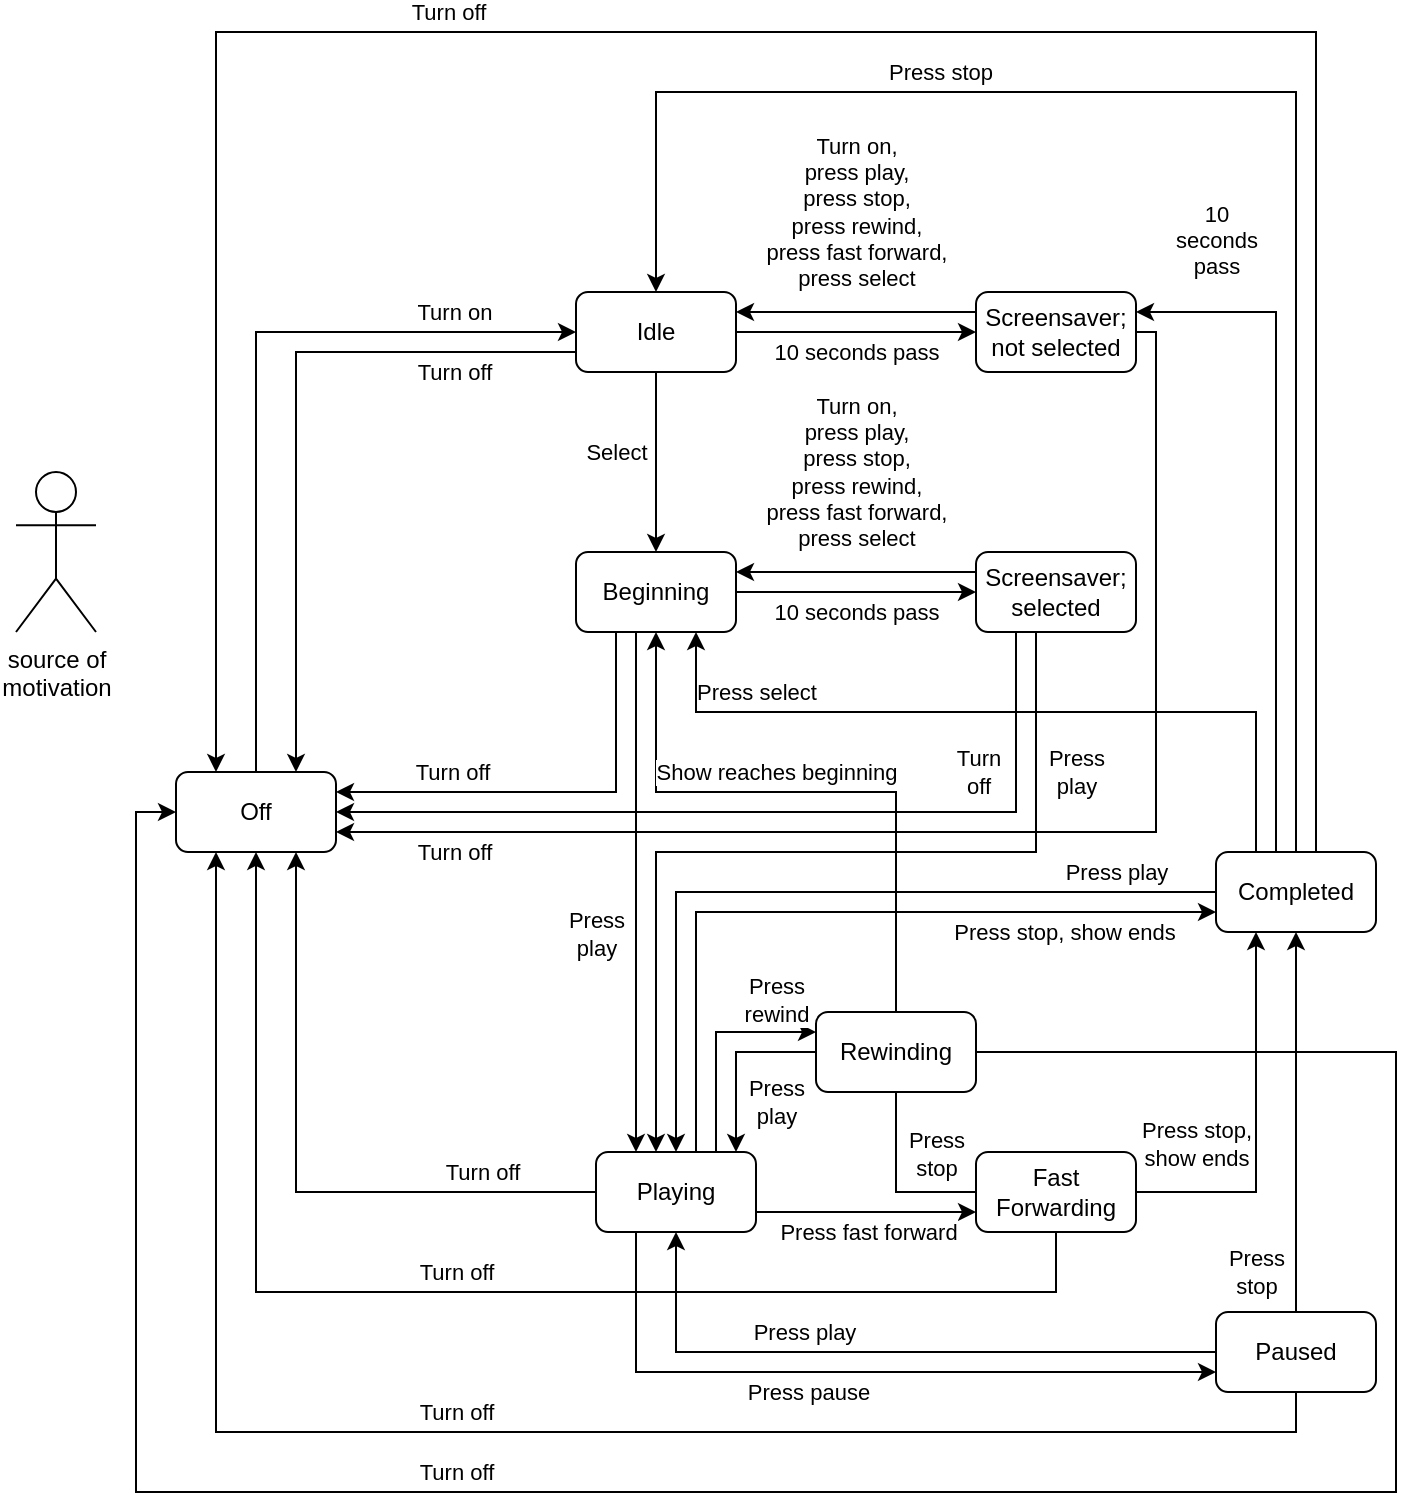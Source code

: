 <mxfile version="15.9.1" type="device"><diagram id="ImNgz07-H9jHWwPq1788" name="Page-1"><mxGraphModel dx="1422" dy="780" grid="1" gridSize="10" guides="1" tooltips="1" connect="1" arrows="1" fold="1" page="1" pageScale="1" pageWidth="850" pageHeight="1100" math="0" shadow="0"><root><mxCell id="0"/><mxCell id="1" parent="0"/><mxCell id="txDDzRzJCGKcnBvuYpR2-5" style="edgeStyle=orthogonalEdgeStyle;rounded=0;orthogonalLoop=1;jettySize=auto;html=1;" parent="1" source="txDDzRzJCGKcnBvuYpR2-1" target="txDDzRzJCGKcnBvuYpR2-3" edge="1"><mxGeometry relative="1" as="geometry"><Array as="points"><mxPoint x="200" y="300"/></Array></mxGeometry></mxCell><mxCell id="txDDzRzJCGKcnBvuYpR2-7" value="Turn on" style="edgeLabel;html=1;align=center;verticalAlign=middle;resizable=0;points=[];" parent="txDDzRzJCGKcnBvuYpR2-5" vertex="1" connectable="0"><mxGeometry x="0.452" y="2" relative="1" as="geometry"><mxPoint x="43" y="-8" as="offset"/></mxGeometry></mxCell><mxCell id="txDDzRzJCGKcnBvuYpR2-1" value="Off" style="rounded=1;whiteSpace=wrap;html=1;" parent="1" vertex="1"><mxGeometry x="160" y="520" width="80" height="40" as="geometry"/></mxCell><mxCell id="txDDzRzJCGKcnBvuYpR2-4" style="edgeStyle=orthogonalEdgeStyle;rounded=0;orthogonalLoop=1;jettySize=auto;html=1;" parent="1" source="txDDzRzJCGKcnBvuYpR2-3" target="txDDzRzJCGKcnBvuYpR2-1" edge="1"><mxGeometry relative="1" as="geometry"><Array as="points"><mxPoint x="220" y="310"/></Array></mxGeometry></mxCell><mxCell id="txDDzRzJCGKcnBvuYpR2-6" value="Turn off" style="edgeLabel;html=1;align=center;verticalAlign=middle;resizable=0;points=[];" parent="txDDzRzJCGKcnBvuYpR2-4" vertex="1" connectable="0"><mxGeometry x="-0.456" y="-2" relative="1" as="geometry"><mxPoint x="34" y="12" as="offset"/></mxGeometry></mxCell><mxCell id="txDDzRzJCGKcnBvuYpR2-9" style="edgeStyle=orthogonalEdgeStyle;rounded=0;orthogonalLoop=1;jettySize=auto;html=1;" parent="1" source="txDDzRzJCGKcnBvuYpR2-3" target="txDDzRzJCGKcnBvuYpR2-8" edge="1"><mxGeometry relative="1" as="geometry"><Array as="points"><mxPoint x="480" y="300"/><mxPoint x="480" y="300"/></Array></mxGeometry></mxCell><mxCell id="txDDzRzJCGKcnBvuYpR2-11" value="10 seconds pass" style="edgeLabel;html=1;align=center;verticalAlign=middle;resizable=0;points=[];" parent="txDDzRzJCGKcnBvuYpR2-9" vertex="1" connectable="0"><mxGeometry x="-0.317" y="-1" relative="1" as="geometry"><mxPoint x="19" y="9" as="offset"/></mxGeometry></mxCell><mxCell id="txDDzRzJCGKcnBvuYpR2-19" style="edgeStyle=orthogonalEdgeStyle;rounded=0;orthogonalLoop=1;jettySize=auto;html=1;" parent="1" source="txDDzRzJCGKcnBvuYpR2-3" target="txDDzRzJCGKcnBvuYpR2-15" edge="1"><mxGeometry relative="1" as="geometry"/></mxCell><mxCell id="txDDzRzJCGKcnBvuYpR2-20" value="Select" style="edgeLabel;html=1;align=center;verticalAlign=middle;resizable=0;points=[];" parent="txDDzRzJCGKcnBvuYpR2-19" vertex="1" connectable="0"><mxGeometry x="0.267" y="-2" relative="1" as="geometry"><mxPoint x="-18" y="-17" as="offset"/></mxGeometry></mxCell><mxCell id="txDDzRzJCGKcnBvuYpR2-3" value="Idle" style="rounded=1;whiteSpace=wrap;html=1;" parent="1" vertex="1"><mxGeometry x="360" y="280" width="80" height="40" as="geometry"/></mxCell><mxCell id="txDDzRzJCGKcnBvuYpR2-10" style="edgeStyle=orthogonalEdgeStyle;rounded=0;orthogonalLoop=1;jettySize=auto;html=1;" parent="1" source="txDDzRzJCGKcnBvuYpR2-8" target="txDDzRzJCGKcnBvuYpR2-3" edge="1"><mxGeometry relative="1" as="geometry"><Array as="points"><mxPoint x="490" y="290"/><mxPoint x="490" y="290"/></Array></mxGeometry></mxCell><mxCell id="txDDzRzJCGKcnBvuYpR2-12" value="&lt;div&gt;Turn on,&lt;/div&gt;&lt;div&gt;press play,&lt;/div&gt;&lt;div&gt;press stop,&lt;/div&gt;&lt;div&gt;press rewind,&lt;/div&gt;&lt;div&gt;press fast forward,&lt;/div&gt;&lt;div&gt;press select&lt;br&gt;&lt;/div&gt;" style="edgeLabel;html=1;align=center;verticalAlign=middle;resizable=0;points=[];" parent="txDDzRzJCGKcnBvuYpR2-10" vertex="1" connectable="0"><mxGeometry x="0.217" relative="1" as="geometry"><mxPoint x="13" y="-50" as="offset"/></mxGeometry></mxCell><mxCell id="txDDzRzJCGKcnBvuYpR2-66" style="edgeStyle=orthogonalEdgeStyle;rounded=0;orthogonalLoop=1;jettySize=auto;html=1;" parent="1" source="txDDzRzJCGKcnBvuYpR2-8" target="txDDzRzJCGKcnBvuYpR2-1" edge="1"><mxGeometry relative="1" as="geometry"><Array as="points"><mxPoint x="650" y="300"/><mxPoint x="650" y="550"/></Array></mxGeometry></mxCell><mxCell id="txDDzRzJCGKcnBvuYpR2-69" value="Turn off" style="edgeLabel;html=1;align=center;verticalAlign=middle;resizable=0;points=[];" parent="txDDzRzJCGKcnBvuYpR2-66" vertex="1" connectable="0"><mxGeometry x="0.824" relative="1" as="geometry"><mxPoint y="10" as="offset"/></mxGeometry></mxCell><mxCell id="txDDzRzJCGKcnBvuYpR2-8" value="Screensaver; not selected" style="rounded=1;whiteSpace=wrap;html=1;" parent="1" vertex="1"><mxGeometry x="560" y="280" width="80" height="40" as="geometry"/></mxCell><mxCell id="txDDzRzJCGKcnBvuYpR2-13" style="edgeStyle=orthogonalEdgeStyle;rounded=0;orthogonalLoop=1;jettySize=auto;html=1;" parent="1" source="txDDzRzJCGKcnBvuYpR2-15" target="txDDzRzJCGKcnBvuYpR2-18" edge="1"><mxGeometry relative="1" as="geometry"><Array as="points"><mxPoint x="480" y="430"/><mxPoint x="480" y="430"/></Array></mxGeometry></mxCell><mxCell id="txDDzRzJCGKcnBvuYpR2-14" value="10 seconds pass" style="edgeLabel;html=1;align=center;verticalAlign=middle;resizable=0;points=[];" parent="txDDzRzJCGKcnBvuYpR2-13" vertex="1" connectable="0"><mxGeometry x="-0.317" y="-1" relative="1" as="geometry"><mxPoint x="19" y="9" as="offset"/></mxGeometry></mxCell><mxCell id="txDDzRzJCGKcnBvuYpR2-21" style="edgeStyle=orthogonalEdgeStyle;rounded=0;orthogonalLoop=1;jettySize=auto;html=1;" parent="1" source="txDDzRzJCGKcnBvuYpR2-15" target="txDDzRzJCGKcnBvuYpR2-1" edge="1"><mxGeometry relative="1" as="geometry"><Array as="points"><mxPoint x="380" y="530"/></Array></mxGeometry></mxCell><mxCell id="txDDzRzJCGKcnBvuYpR2-22" value="Turn off" style="edgeLabel;html=1;align=center;verticalAlign=middle;resizable=0;points=[];" parent="txDDzRzJCGKcnBvuYpR2-21" vertex="1" connectable="0"><mxGeometry x="0.548" y="2" relative="1" as="geometry"><mxPoint x="8" y="-12" as="offset"/></mxGeometry></mxCell><mxCell id="txDDzRzJCGKcnBvuYpR2-31" style="edgeStyle=orthogonalEdgeStyle;rounded=0;orthogonalLoop=1;jettySize=auto;html=1;" parent="1" source="txDDzRzJCGKcnBvuYpR2-15" target="txDDzRzJCGKcnBvuYpR2-30" edge="1"><mxGeometry relative="1" as="geometry"><Array as="points"><mxPoint x="390" y="510"/><mxPoint x="390" y="510"/></Array></mxGeometry></mxCell><mxCell id="txDDzRzJCGKcnBvuYpR2-33" value="&lt;div&gt;Press&lt;/div&gt;&lt;div&gt;play&lt;/div&gt;" style="edgeLabel;html=1;align=center;verticalAlign=middle;resizable=0;points=[];" parent="txDDzRzJCGKcnBvuYpR2-31" vertex="1" connectable="0"><mxGeometry x="0.157" y="-1" relative="1" as="geometry"><mxPoint x="-19" as="offset"/></mxGeometry></mxCell><mxCell id="txDDzRzJCGKcnBvuYpR2-15" value="Beginning" style="rounded=1;whiteSpace=wrap;html=1;" parent="1" vertex="1"><mxGeometry x="360" y="410" width="80" height="40" as="geometry"/></mxCell><mxCell id="txDDzRzJCGKcnBvuYpR2-16" style="edgeStyle=orthogonalEdgeStyle;rounded=0;orthogonalLoop=1;jettySize=auto;html=1;" parent="1" source="txDDzRzJCGKcnBvuYpR2-18" target="txDDzRzJCGKcnBvuYpR2-15" edge="1"><mxGeometry relative="1" as="geometry"><Array as="points"><mxPoint x="490" y="420"/><mxPoint x="490" y="420"/></Array></mxGeometry></mxCell><mxCell id="txDDzRzJCGKcnBvuYpR2-17" value="&lt;div&gt;Turn on,&lt;/div&gt;&lt;div&gt;press play,&lt;/div&gt;&lt;div&gt;press stop,&lt;/div&gt;&lt;div&gt;press rewind,&lt;/div&gt;&lt;div&gt;press fast forward,&lt;/div&gt;&lt;div&gt;press select&lt;br&gt;&lt;/div&gt;" style="edgeLabel;html=1;align=center;verticalAlign=middle;resizable=0;points=[];" parent="txDDzRzJCGKcnBvuYpR2-16" vertex="1" connectable="0"><mxGeometry x="0.217" relative="1" as="geometry"><mxPoint x="13" y="-50" as="offset"/></mxGeometry></mxCell><mxCell id="txDDzRzJCGKcnBvuYpR2-67" style="edgeStyle=orthogonalEdgeStyle;rounded=0;orthogonalLoop=1;jettySize=auto;html=1;" parent="1" source="txDDzRzJCGKcnBvuYpR2-18" target="txDDzRzJCGKcnBvuYpR2-1" edge="1"><mxGeometry relative="1" as="geometry"><Array as="points"><mxPoint x="580" y="540"/></Array></mxGeometry></mxCell><mxCell id="txDDzRzJCGKcnBvuYpR2-68" value="&lt;div&gt;Turn&lt;/div&gt;&lt;div&gt;off&lt;/div&gt;" style="edgeLabel;html=1;align=center;verticalAlign=middle;resizable=0;points=[];" parent="txDDzRzJCGKcnBvuYpR2-67" vertex="1" connectable="0"><mxGeometry x="0.049" y="-2" relative="1" as="geometry"><mxPoint x="116" y="-18" as="offset"/></mxGeometry></mxCell><mxCell id="AhK_boZcdwmLsA53BOSf-11" style="edgeStyle=orthogonalEdgeStyle;rounded=0;orthogonalLoop=1;jettySize=auto;html=1;" edge="1" parent="1" source="txDDzRzJCGKcnBvuYpR2-18" target="txDDzRzJCGKcnBvuYpR2-30"><mxGeometry relative="1" as="geometry"><Array as="points"><mxPoint x="590" y="560"/><mxPoint x="400" y="560"/></Array></mxGeometry></mxCell><mxCell id="AhK_boZcdwmLsA53BOSf-12" value="&lt;div&gt;Press&lt;/div&gt;&lt;div&gt;play&lt;br&gt;&lt;/div&gt;" style="edgeLabel;html=1;align=center;verticalAlign=middle;resizable=0;points=[];" vertex="1" connectable="0" parent="AhK_boZcdwmLsA53BOSf-11"><mxGeometry x="-0.64" y="1" relative="1" as="geometry"><mxPoint x="19" y="-11" as="offset"/></mxGeometry></mxCell><mxCell id="txDDzRzJCGKcnBvuYpR2-18" value="Screensaver; selected" style="rounded=1;whiteSpace=wrap;html=1;" parent="1" vertex="1"><mxGeometry x="560" y="410" width="80" height="40" as="geometry"/></mxCell><mxCell id="txDDzRzJCGKcnBvuYpR2-24" style="edgeStyle=orthogonalEdgeStyle;rounded=0;orthogonalLoop=1;jettySize=auto;html=1;" parent="1" source="txDDzRzJCGKcnBvuYpR2-23" target="txDDzRzJCGKcnBvuYpR2-8" edge="1"><mxGeometry relative="1" as="geometry"><mxPoint x="740" y="520" as="sourcePoint"/><mxPoint x="720" y="300" as="targetPoint"/><Array as="points"><mxPoint x="710" y="290"/></Array></mxGeometry></mxCell><mxCell id="txDDzRzJCGKcnBvuYpR2-25" value="&lt;div&gt;10&lt;/div&gt;&lt;div&gt;seconds&lt;/div&gt;&lt;div&gt;pass&lt;/div&gt;" style="edgeLabel;html=1;align=center;verticalAlign=middle;resizable=0;points=[];" parent="txDDzRzJCGKcnBvuYpR2-24" vertex="1" connectable="0"><mxGeometry x="0.292" y="-1" relative="1" as="geometry"><mxPoint x="-31" y="-87" as="offset"/></mxGeometry></mxCell><mxCell id="txDDzRzJCGKcnBvuYpR2-26" style="edgeStyle=orthogonalEdgeStyle;rounded=0;orthogonalLoop=1;jettySize=auto;html=1;" parent="1" source="txDDzRzJCGKcnBvuYpR2-23" target="txDDzRzJCGKcnBvuYpR2-3" edge="1"><mxGeometry relative="1" as="geometry"><Array as="points"><mxPoint x="720" y="180"/><mxPoint x="400" y="180"/></Array></mxGeometry></mxCell><mxCell id="txDDzRzJCGKcnBvuYpR2-27" value="Press stop" style="edgeLabel;html=1;align=center;verticalAlign=middle;resizable=0;points=[];" parent="txDDzRzJCGKcnBvuYpR2-26" vertex="1" connectable="0"><mxGeometry x="0.45" y="-2" relative="1" as="geometry"><mxPoint x="22" y="-8" as="offset"/></mxGeometry></mxCell><mxCell id="txDDzRzJCGKcnBvuYpR2-28" style="edgeStyle=orthogonalEdgeStyle;rounded=0;orthogonalLoop=1;jettySize=auto;html=1;" parent="1" source="txDDzRzJCGKcnBvuYpR2-23" target="txDDzRzJCGKcnBvuYpR2-1" edge="1"><mxGeometry relative="1" as="geometry"><Array as="points"><mxPoint x="730" y="150"/><mxPoint x="180" y="150"/></Array></mxGeometry></mxCell><mxCell id="txDDzRzJCGKcnBvuYpR2-29" value="Turn off" style="edgeLabel;html=1;align=center;verticalAlign=middle;resizable=0;points=[];" parent="txDDzRzJCGKcnBvuYpR2-28" vertex="1" connectable="0"><mxGeometry x="0.23" y="-1" relative="1" as="geometry"><mxPoint x="-26" y="-9" as="offset"/></mxGeometry></mxCell><mxCell id="txDDzRzJCGKcnBvuYpR2-32" style="edgeStyle=orthogonalEdgeStyle;rounded=0;orthogonalLoop=1;jettySize=auto;html=1;" parent="1" source="txDDzRzJCGKcnBvuYpR2-23" target="txDDzRzJCGKcnBvuYpR2-30" edge="1"><mxGeometry relative="1" as="geometry"><Array as="points"><mxPoint x="410" y="580"/></Array></mxGeometry></mxCell><mxCell id="txDDzRzJCGKcnBvuYpR2-34" value="Press play" style="edgeLabel;html=1;align=center;verticalAlign=middle;resizable=0;points=[];" parent="txDDzRzJCGKcnBvuYpR2-32" vertex="1" connectable="0"><mxGeometry x="-0.168" relative="1" as="geometry"><mxPoint x="116" y="-10" as="offset"/></mxGeometry></mxCell><mxCell id="AhK_boZcdwmLsA53BOSf-9" style="edgeStyle=orthogonalEdgeStyle;rounded=0;orthogonalLoop=1;jettySize=auto;html=1;" edge="1" parent="1" source="txDDzRzJCGKcnBvuYpR2-23" target="txDDzRzJCGKcnBvuYpR2-15"><mxGeometry relative="1" as="geometry"><Array as="points"><mxPoint x="700" y="490"/><mxPoint x="420" y="490"/></Array></mxGeometry></mxCell><mxCell id="AhK_boZcdwmLsA53BOSf-10" value="Press select" style="edgeLabel;html=1;align=center;verticalAlign=middle;resizable=0;points=[];" vertex="1" connectable="0" parent="AhK_boZcdwmLsA53BOSf-9"><mxGeometry x="0.518" y="-3" relative="1" as="geometry"><mxPoint x="-24" y="-7" as="offset"/></mxGeometry></mxCell><mxCell id="txDDzRzJCGKcnBvuYpR2-23" value="Completed" style="rounded=1;whiteSpace=wrap;html=1;" parent="1" vertex="1"><mxGeometry x="680" y="560" width="80" height="40" as="geometry"/></mxCell><mxCell id="txDDzRzJCGKcnBvuYpR2-35" style="edgeStyle=orthogonalEdgeStyle;rounded=0;orthogonalLoop=1;jettySize=auto;html=1;" parent="1" source="txDDzRzJCGKcnBvuYpR2-30" target="txDDzRzJCGKcnBvuYpR2-23" edge="1"><mxGeometry relative="1" as="geometry"><Array as="points"><mxPoint x="420" y="590"/></Array></mxGeometry></mxCell><mxCell id="txDDzRzJCGKcnBvuYpR2-36" value="Press stop, show ends" style="edgeLabel;html=1;align=center;verticalAlign=middle;resizable=0;points=[];" parent="txDDzRzJCGKcnBvuYpR2-35" vertex="1" connectable="0"><mxGeometry x="0.106" y="-3" relative="1" as="geometry"><mxPoint x="94" y="7" as="offset"/></mxGeometry></mxCell><mxCell id="txDDzRzJCGKcnBvuYpR2-38" style="edgeStyle=orthogonalEdgeStyle;rounded=0;orthogonalLoop=1;jettySize=auto;html=1;" parent="1" target="txDDzRzJCGKcnBvuYpR2-37" edge="1" source="txDDzRzJCGKcnBvuYpR2-30"><mxGeometry relative="1" as="geometry"><mxPoint x="430" y="700" as="sourcePoint"/><Array as="points"><mxPoint x="460" y="740"/><mxPoint x="460" y="740"/></Array></mxGeometry></mxCell><mxCell id="txDDzRzJCGKcnBvuYpR2-39" value="Press fast forward" style="edgeLabel;html=1;align=center;verticalAlign=middle;resizable=0;points=[];" parent="txDDzRzJCGKcnBvuYpR2-38" vertex="1" connectable="0"><mxGeometry x="-0.325" relative="1" as="geometry"><mxPoint x="19" y="10" as="offset"/></mxGeometry></mxCell><mxCell id="txDDzRzJCGKcnBvuYpR2-44" style="edgeStyle=orthogonalEdgeStyle;rounded=0;orthogonalLoop=1;jettySize=auto;html=1;" parent="1" source="txDDzRzJCGKcnBvuYpR2-30" target="txDDzRzJCGKcnBvuYpR2-1" edge="1"><mxGeometry relative="1" as="geometry"><Array as="points"><mxPoint x="220" y="730"/></Array></mxGeometry></mxCell><mxCell id="txDDzRzJCGKcnBvuYpR2-45" value="Turn off" style="edgeLabel;html=1;align=center;verticalAlign=middle;resizable=0;points=[];" parent="txDDzRzJCGKcnBvuYpR2-44" vertex="1" connectable="0"><mxGeometry x="-0.56" relative="1" as="geometry"><mxPoint x="13" y="-10" as="offset"/></mxGeometry></mxCell><mxCell id="txDDzRzJCGKcnBvuYpR2-49" style="edgeStyle=orthogonalEdgeStyle;rounded=0;orthogonalLoop=1;jettySize=auto;html=1;" parent="1" source="txDDzRzJCGKcnBvuYpR2-30" target="txDDzRzJCGKcnBvuYpR2-47" edge="1"><mxGeometry relative="1" as="geometry"><Array as="points"><mxPoint x="430" y="650"/></Array></mxGeometry></mxCell><mxCell id="txDDzRzJCGKcnBvuYpR2-52" value="&lt;div&gt;Press&lt;/div&gt;&lt;div&gt;rewind&lt;/div&gt;" style="edgeLabel;html=1;align=center;verticalAlign=middle;resizable=0;points=[];" parent="txDDzRzJCGKcnBvuYpR2-49" vertex="1" connectable="0"><mxGeometry x="-0.186" y="-2" relative="1" as="geometry"><mxPoint x="28" y="-31" as="offset"/></mxGeometry></mxCell><mxCell id="txDDzRzJCGKcnBvuYpR2-60" style="edgeStyle=orthogonalEdgeStyle;rounded=0;orthogonalLoop=1;jettySize=auto;html=1;" parent="1" source="txDDzRzJCGKcnBvuYpR2-30" target="txDDzRzJCGKcnBvuYpR2-48" edge="1"><mxGeometry relative="1" as="geometry"><Array as="points"><mxPoint x="390" y="820"/></Array></mxGeometry></mxCell><mxCell id="txDDzRzJCGKcnBvuYpR2-62" value="Press pause" style="edgeLabel;html=1;align=center;verticalAlign=middle;resizable=0;points=[];" parent="txDDzRzJCGKcnBvuYpR2-60" vertex="1" connectable="0"><mxGeometry x="-0.232" y="-1" relative="1" as="geometry"><mxPoint x="18" y="9" as="offset"/></mxGeometry></mxCell><mxCell id="txDDzRzJCGKcnBvuYpR2-30" value="Playing" style="rounded=1;whiteSpace=wrap;html=1;" parent="1" vertex="1"><mxGeometry x="370" y="710" width="80" height="40" as="geometry"/></mxCell><mxCell id="txDDzRzJCGKcnBvuYpR2-40" style="edgeStyle=orthogonalEdgeStyle;rounded=0;orthogonalLoop=1;jettySize=auto;html=1;" parent="1" source="txDDzRzJCGKcnBvuYpR2-37" target="txDDzRzJCGKcnBvuYpR2-23" edge="1"><mxGeometry relative="1" as="geometry"><Array as="points"><mxPoint x="700" y="730"/></Array></mxGeometry></mxCell><mxCell id="txDDzRzJCGKcnBvuYpR2-41" value="&lt;div&gt;Press stop,&lt;/div&gt;&lt;div&gt;show ends&lt;br&gt;&lt;/div&gt;" style="edgeLabel;html=1;align=center;verticalAlign=middle;resizable=0;points=[];" parent="txDDzRzJCGKcnBvuYpR2-40" vertex="1" connectable="0"><mxGeometry x="0.027" relative="1" as="geometry"><mxPoint x="-30" y="13" as="offset"/></mxGeometry></mxCell><mxCell id="txDDzRzJCGKcnBvuYpR2-42" style="edgeStyle=orthogonalEdgeStyle;rounded=0;orthogonalLoop=1;jettySize=auto;html=1;" parent="1" source="txDDzRzJCGKcnBvuYpR2-37" target="txDDzRzJCGKcnBvuYpR2-1" edge="1"><mxGeometry relative="1" as="geometry"><Array as="points"><mxPoint x="600" y="780"/><mxPoint x="200" y="780"/></Array></mxGeometry></mxCell><mxCell id="txDDzRzJCGKcnBvuYpR2-43" value="Turn off" style="edgeLabel;html=1;align=center;verticalAlign=middle;resizable=0;points=[];" parent="txDDzRzJCGKcnBvuYpR2-42" vertex="1" connectable="0"><mxGeometry x="0.176" y="3" relative="1" as="geometry"><mxPoint x="52" y="-13" as="offset"/></mxGeometry></mxCell><mxCell id="txDDzRzJCGKcnBvuYpR2-50" style="edgeStyle=orthogonalEdgeStyle;rounded=0;orthogonalLoop=1;jettySize=auto;html=1;" parent="1" source="txDDzRzJCGKcnBvuYpR2-47" target="txDDzRzJCGKcnBvuYpR2-30" edge="1"><mxGeometry relative="1" as="geometry"><Array as="points"><mxPoint x="440" y="660"/></Array></mxGeometry></mxCell><mxCell id="txDDzRzJCGKcnBvuYpR2-51" value="&lt;div&gt;Press&lt;/div&gt;&lt;div&gt;play&lt;/div&gt;" style="edgeLabel;html=1;align=center;verticalAlign=middle;resizable=0;points=[];" parent="txDDzRzJCGKcnBvuYpR2-50" vertex="1" connectable="0"><mxGeometry x="0.229" y="-3" relative="1" as="geometry"><mxPoint x="23" y="9" as="offset"/></mxGeometry></mxCell><mxCell id="hj3xUQz-XA5Sj5miPDgY-1" style="edgeStyle=orthogonalEdgeStyle;rounded=0;orthogonalLoop=1;jettySize=auto;html=1;" parent="1" source="txDDzRzJCGKcnBvuYpR2-47" target="txDDzRzJCGKcnBvuYpR2-1" edge="1"><mxGeometry relative="1" as="geometry"><mxPoint x="790" y="730" as="targetPoint"/><Array as="points"><mxPoint x="770" y="660"/><mxPoint x="770" y="880"/><mxPoint x="140" y="880"/><mxPoint x="140" y="540"/></Array></mxGeometry></mxCell><mxCell id="hj3xUQz-XA5Sj5miPDgY-2" value="Turn off" style="edgeLabel;html=1;align=center;verticalAlign=middle;resizable=0;points=[];" parent="hj3xUQz-XA5Sj5miPDgY-1" vertex="1" connectable="0"><mxGeometry x="0.148" y="1" relative="1" as="geometry"><mxPoint x="-85" y="-11" as="offset"/></mxGeometry></mxCell><mxCell id="AhK_boZcdwmLsA53BOSf-7" style="edgeStyle=orthogonalEdgeStyle;rounded=0;orthogonalLoop=1;jettySize=auto;html=1;" edge="1" parent="1" source="txDDzRzJCGKcnBvuYpR2-47" target="txDDzRzJCGKcnBvuYpR2-15"><mxGeometry relative="1" as="geometry"><Array as="points"><mxPoint x="520" y="530"/><mxPoint x="400" y="530"/></Array></mxGeometry></mxCell><mxCell id="AhK_boZcdwmLsA53BOSf-8" value="&lt;div&gt;Show reaches beginning&lt;br&gt;&lt;/div&gt;" style="edgeLabel;html=1;align=center;verticalAlign=middle;resizable=0;points=[];" vertex="1" connectable="0" parent="AhK_boZcdwmLsA53BOSf-7"><mxGeometry x="0.393" y="4" relative="1" as="geometry"><mxPoint x="46" y="-14" as="offset"/></mxGeometry></mxCell><mxCell id="txDDzRzJCGKcnBvuYpR2-47" value="Rewinding" style="rounded=1;whiteSpace=wrap;html=1;" parent="1" vertex="1"><mxGeometry x="480" y="640" width="80" height="40" as="geometry"/></mxCell><mxCell id="txDDzRzJCGKcnBvuYpR2-55" style="edgeStyle=orthogonalEdgeStyle;rounded=0;orthogonalLoop=1;jettySize=auto;html=1;" parent="1" source="txDDzRzJCGKcnBvuYpR2-48" target="txDDzRzJCGKcnBvuYpR2-23" edge="1"><mxGeometry relative="1" as="geometry"><mxPoint x="700" y="590" as="targetPoint"/><Array as="points"><mxPoint x="720" y="720"/><mxPoint x="720" y="720"/></Array></mxGeometry></mxCell><mxCell id="txDDzRzJCGKcnBvuYpR2-65" value="&lt;div&gt;Press&lt;/div&gt;&lt;div&gt;stop&lt;/div&gt;" style="edgeLabel;html=1;align=center;verticalAlign=middle;resizable=0;points=[];" parent="txDDzRzJCGKcnBvuYpR2-55" vertex="1" connectable="0"><mxGeometry x="0.35" y="2" relative="1" as="geometry"><mxPoint x="-18" y="108" as="offset"/></mxGeometry></mxCell><mxCell id="txDDzRzJCGKcnBvuYpR2-58" style="edgeStyle=orthogonalEdgeStyle;rounded=0;orthogonalLoop=1;jettySize=auto;html=1;" parent="1" source="txDDzRzJCGKcnBvuYpR2-48" target="txDDzRzJCGKcnBvuYpR2-30" edge="1"><mxGeometry relative="1" as="geometry"><Array as="points"><mxPoint x="410" y="810"/></Array></mxGeometry></mxCell><mxCell id="txDDzRzJCGKcnBvuYpR2-61" value="Press play" style="edgeLabel;html=1;align=center;verticalAlign=middle;resizable=0;points=[];" parent="txDDzRzJCGKcnBvuYpR2-58" vertex="1" connectable="0"><mxGeometry x="0.253" y="-2" relative="1" as="geometry"><mxPoint y="-8" as="offset"/></mxGeometry></mxCell><mxCell id="txDDzRzJCGKcnBvuYpR2-63" style="edgeStyle=orthogonalEdgeStyle;rounded=0;orthogonalLoop=1;jettySize=auto;html=1;" parent="1" source="txDDzRzJCGKcnBvuYpR2-48" target="txDDzRzJCGKcnBvuYpR2-1" edge="1"><mxGeometry relative="1" as="geometry"><Array as="points"><mxPoint x="720" y="850"/><mxPoint x="180" y="850"/></Array></mxGeometry></mxCell><mxCell id="txDDzRzJCGKcnBvuYpR2-64" value="Turn off" style="edgeLabel;html=1;align=center;verticalAlign=middle;resizable=0;points=[];" parent="txDDzRzJCGKcnBvuYpR2-63" vertex="1" connectable="0"><mxGeometry x="0.076" y="5" relative="1" as="geometry"><mxPoint x="17" y="-15" as="offset"/></mxGeometry></mxCell><mxCell id="txDDzRzJCGKcnBvuYpR2-48" value="Paused" style="rounded=1;whiteSpace=wrap;html=1;" parent="1" vertex="1"><mxGeometry x="680" y="790" width="80" height="40" as="geometry"/></mxCell><mxCell id="hj3xUQz-XA5Sj5miPDgY-3" value="&lt;div&gt;source of&lt;/div&gt;&lt;div&gt;motivation&lt;/div&gt;" style="shape=umlActor;verticalLabelPosition=bottom;verticalAlign=top;html=1;outlineConnect=0;" parent="1" vertex="1"><mxGeometry x="80" y="370" width="40" height="80" as="geometry"/></mxCell><mxCell id="txDDzRzJCGKcnBvuYpR2-37" value="Fast Forwarding" style="rounded=1;whiteSpace=wrap;html=1;" parent="1" vertex="1"><mxGeometry x="560" y="710" width="80" height="40" as="geometry"/></mxCell><mxCell id="AhK_boZcdwmLsA53BOSf-5" value="" style="edgeStyle=orthogonalEdgeStyle;rounded=0;orthogonalLoop=1;jettySize=auto;html=1;endArrow=none;" edge="1" parent="1" source="txDDzRzJCGKcnBvuYpR2-47" target="txDDzRzJCGKcnBvuYpR2-37"><mxGeometry relative="1" as="geometry"><Array as="points"><mxPoint x="520" y="730"/></Array><mxPoint x="520" y="680" as="sourcePoint"/><mxPoint x="720" y="600" as="targetPoint"/></mxGeometry></mxCell><mxCell id="AhK_boZcdwmLsA53BOSf-6" value="&lt;div&gt;Press&lt;/div&gt;&lt;div&gt;stop&lt;/div&gt;" style="edgeLabel;html=1;align=center;verticalAlign=middle;resizable=0;points=[];" vertex="1" connectable="0" parent="AhK_boZcdwmLsA53BOSf-5"><mxGeometry x="-0.15" y="1" relative="1" as="geometry"><mxPoint x="19" y="-8" as="offset"/></mxGeometry></mxCell></root></mxGraphModel></diagram></mxfile>